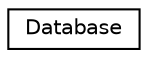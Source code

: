 digraph "Graphical Class Hierarchy"
{
  edge [fontname="Helvetica",fontsize="10",labelfontname="Helvetica",labelfontsize="10"];
  node [fontname="Helvetica",fontsize="10",shape=record];
  rankdir="LR";
  Node1 [label="Database",height=0.2,width=0.4,color="black", fillcolor="white", style="filled",URL="$classDatabase.html"];
}
